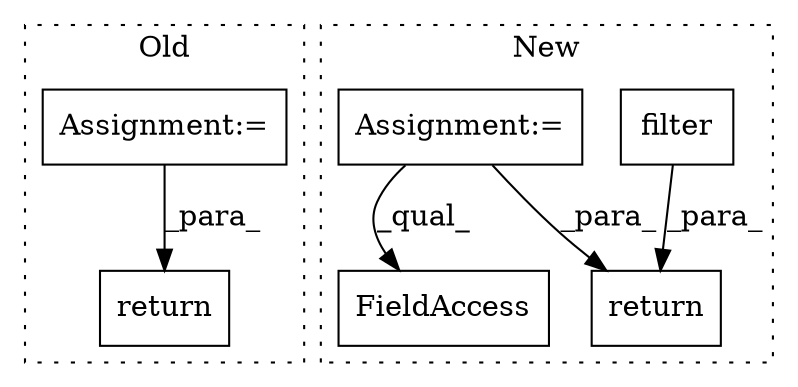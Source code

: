 digraph G {
subgraph cluster0 {
1 [label="return" a="41" s="1369" l="7" shape="box"];
6 [label="Assignment:=" a="7" s="1340" l="1" shape="box"];
label = "Old";
style="dotted";
}
subgraph cluster1 {
2 [label="filter" a="32" s="1486,1498" l="7,1" shape="box"];
3 [label="return" a="41" s="1415" l="7" shape="box"];
4 [label="Assignment:=" a="7" s="1400" l="9" shape="box"];
5 [label="FieldAccess" a="22" s="1428" l="17" shape="box"];
label = "New";
style="dotted";
}
2 -> 3 [label="_para_"];
4 -> 5 [label="_qual_"];
4 -> 3 [label="_para_"];
6 -> 1 [label="_para_"];
}